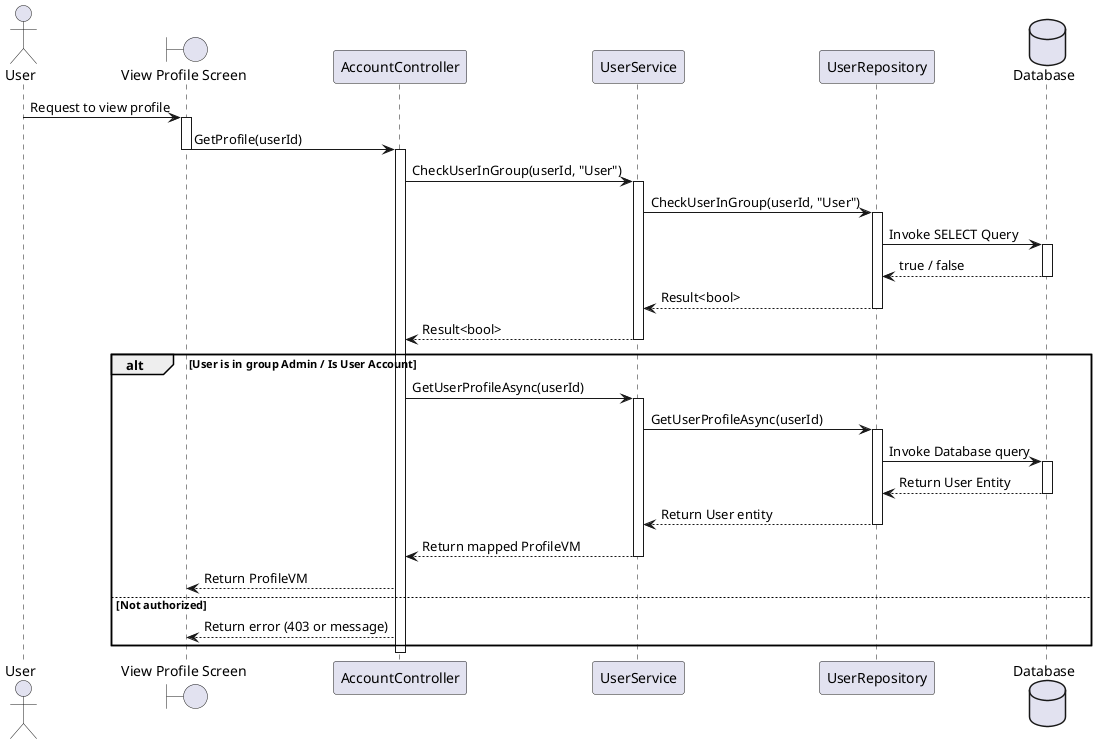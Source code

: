     @startuml
    actor User
    boundary "View Profile Screen" as Screen
    participant "AccountController" as Controller
    participant "UserService" as Service
    participant "UserRepository" as Repository
    database "Database" as DB

    User -> Screen : Request to view profile
    activate Screen
    Screen -> Controller : GetProfile(userId)
    deactivate Screen
    activate Controller

    ' ========== Check Group Membership ==========
    Controller -> Service : CheckUserInGroup(userId, "User")
    activate Service
    Service -> Repository : CheckUserInGroup(userId, "User")
    activate Repository
    Repository -> DB : Invoke SELECT Query
    activate DB
    DB --> Repository : true / false
    deactivate DB
    Repository --> Service : Result<bool>
    deactivate Repository
    Service --> Controller : Result<bool>
    deactivate Service

    alt User is in group Admin / Is User Account
        ' ======== Fetch User Profile ========
        Controller -> Service : GetUserProfileAsync(userId)
        activate Service
        Service -> Repository : GetUserProfileAsync(userId)
        activate Repository
        Repository -> DB : Invoke Database query
        activate DB
        DB --> Repository : Return User Entity
        deactivate DB
        Repository --> Service : Return User entity
        deactivate Repository
        Service --> Controller : Return mapped ProfileVM
        deactivate Service
        Controller --> Screen : Return ProfileVM
    else Not authorized
        Controller --> Screen : Return error (403 or message)
    end
    deactivate Controller
